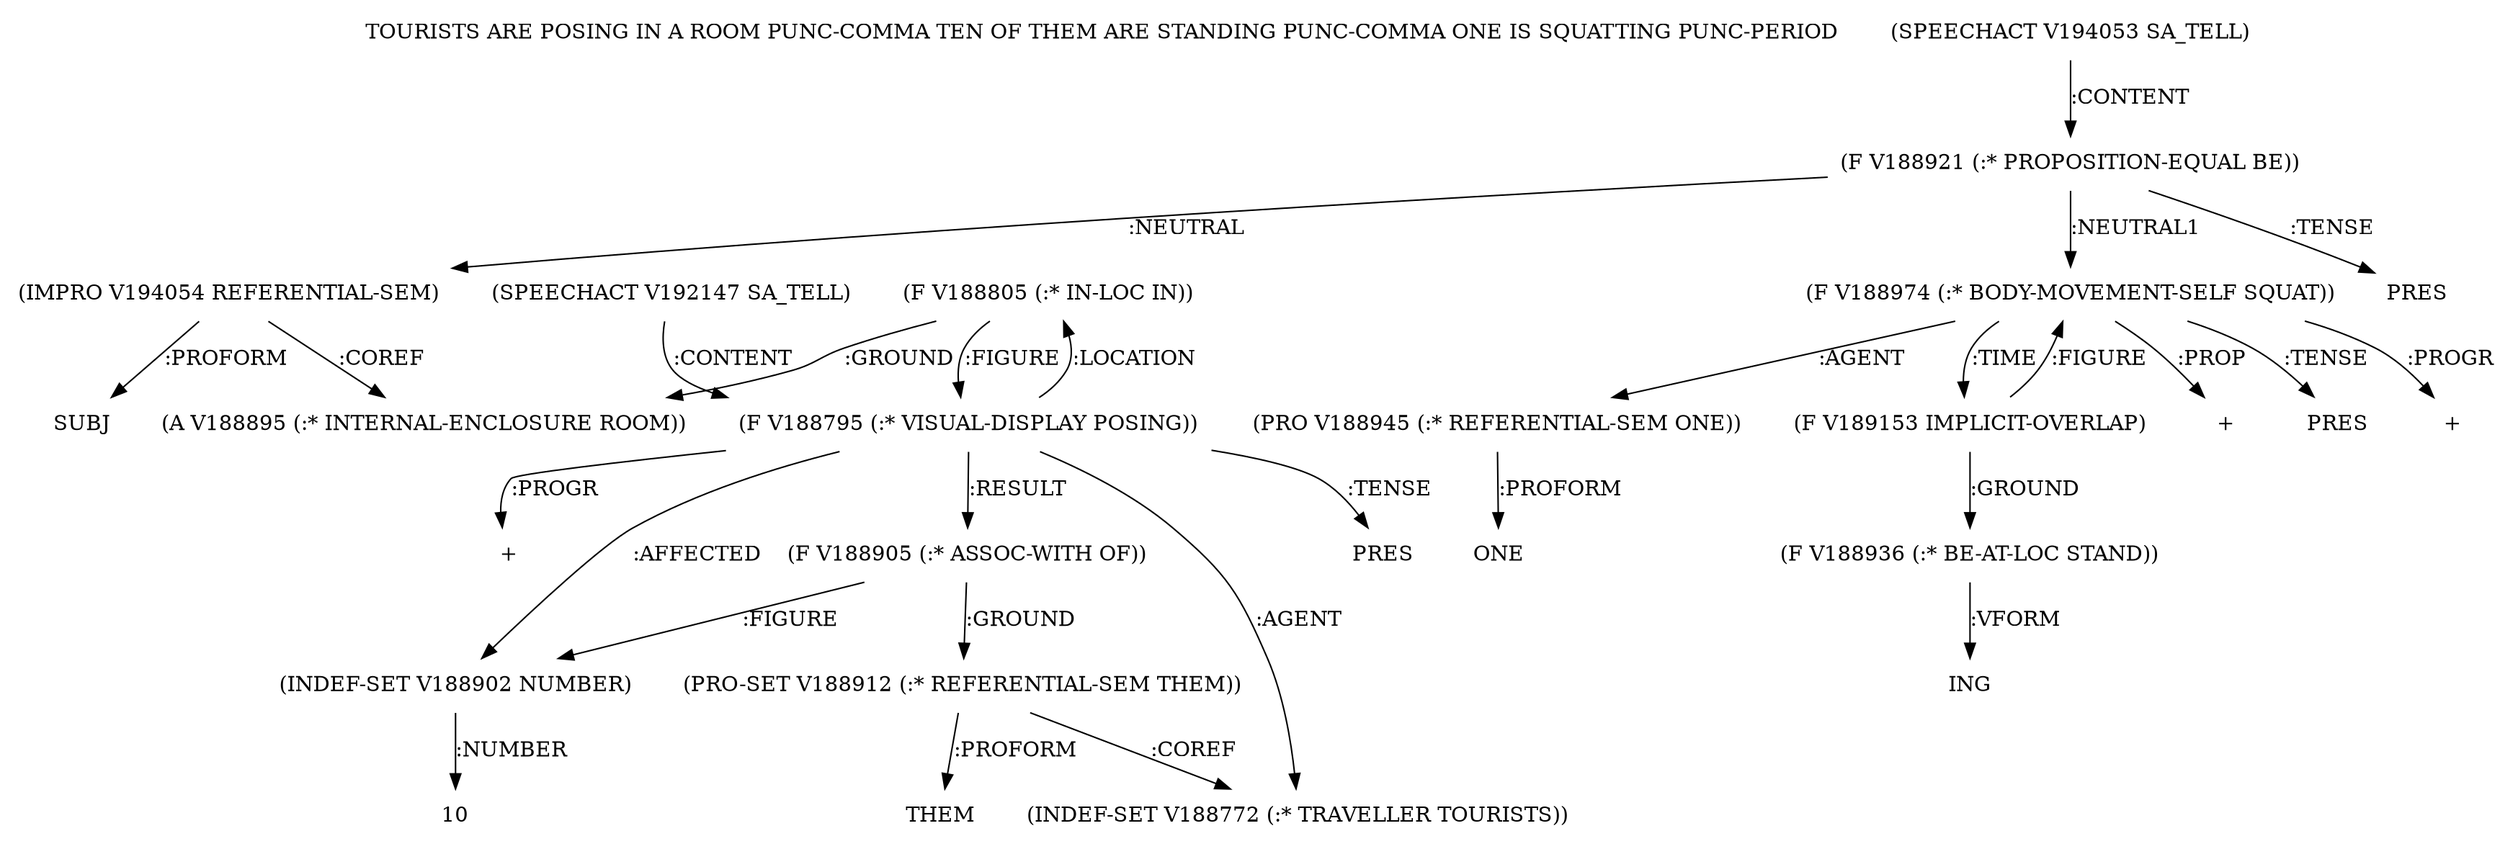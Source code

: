 digraph Terms {
  node [shape=none]
  "TOURISTS ARE POSING IN A ROOM PUNC-COMMA TEN OF THEM ARE STANDING PUNC-COMMA ONE IS SQUATTING PUNC-PERIOD"
  "V194053" [label="(SPEECHACT V194053 SA_TELL)"]
  "V194053" -> "V188921" [label=":CONTENT"]
  "V188921" [label="(F V188921 (:* PROPOSITION-EQUAL BE))"]
  "V188921" -> "V194054" [label=":NEUTRAL"]
  "V188921" -> "V188974" [label=":NEUTRAL1"]
  "V188921" -> "NT201582" [label=":TENSE"]
  "NT201582" [label="PRES"]
  "V194054" [label="(IMPRO V194054 REFERENTIAL-SEM)"]
  "V194054" -> "NT201583" [label=":PROFORM"]
  "NT201583" [label="SUBJ"]
  "V194054" -> "V188895" [label=":COREF"]
  "V188974" [label="(F V188974 (:* BODY-MOVEMENT-SELF SQUAT))"]
  "V188974" -> "V188945" [label=":AGENT"]
  "V188974" -> "V189153" [label=":TIME"]
  "V188974" -> "NT201584" [label=":PROP"]
  "NT201584" [label="+"]
  "V188974" -> "NT201585" [label=":TENSE"]
  "NT201585" [label="PRES"]
  "V188974" -> "NT201586" [label=":PROGR"]
  "NT201586" [label="+"]
  "V189153" [label="(F V189153 IMPLICIT-OVERLAP)"]
  "V189153" -> "V188974" [label=":FIGURE"]
  "V189153" -> "V188936" [label=":GROUND"]
  "V188936" [label="(F V188936 (:* BE-AT-LOC STAND))"]
  "V188936" -> "NT201587" [label=":VFORM"]
  "NT201587" [label="ING"]
  "V188945" [label="(PRO V188945 (:* REFERENTIAL-SEM ONE))"]
  "V188945" -> "NT201588" [label=":PROFORM"]
  "NT201588" [label="ONE"]
  "V192147" [label="(SPEECHACT V192147 SA_TELL)"]
  "V192147" -> "V188795" [label=":CONTENT"]
  "V188795" [label="(F V188795 (:* VISUAL-DISPLAY POSING))"]
  "V188795" -> "V188905" [label=":RESULT"]
  "V188795" -> "V188772" [label=":AGENT"]
  "V188795" -> "V188902" [label=":AFFECTED"]
  "V188795" -> "V188805" [label=":LOCATION"]
  "V188795" -> "NT201589" [label=":TENSE"]
  "NT201589" [label="PRES"]
  "V188795" -> "NT201590" [label=":PROGR"]
  "NT201590" [label="+"]
  "V188772" [label="(INDEF-SET V188772 (:* TRAVELLER TOURISTS))"]
  "V188805" [label="(F V188805 (:* IN-LOC IN))"]
  "V188805" -> "V188895" [label=":GROUND"]
  "V188805" -> "V188795" [label=":FIGURE"]
  "V188895" [label="(A V188895 (:* INTERNAL-ENCLOSURE ROOM))"]
  "V188902" [label="(INDEF-SET V188902 NUMBER)"]
  "V188902" -> "NT201591" [label=":NUMBER"]
  "NT201591" [label="10"]
  "V188905" [label="(F V188905 (:* ASSOC-WITH OF))"]
  "V188905" -> "V188912" [label=":GROUND"]
  "V188905" -> "V188902" [label=":FIGURE"]
  "V188912" [label="(PRO-SET V188912 (:* REFERENTIAL-SEM THEM))"]
  "V188912" -> "NT201592" [label=":PROFORM"]
  "NT201592" [label="THEM"]
  "V188912" -> "V188772" [label=":COREF"]
}
